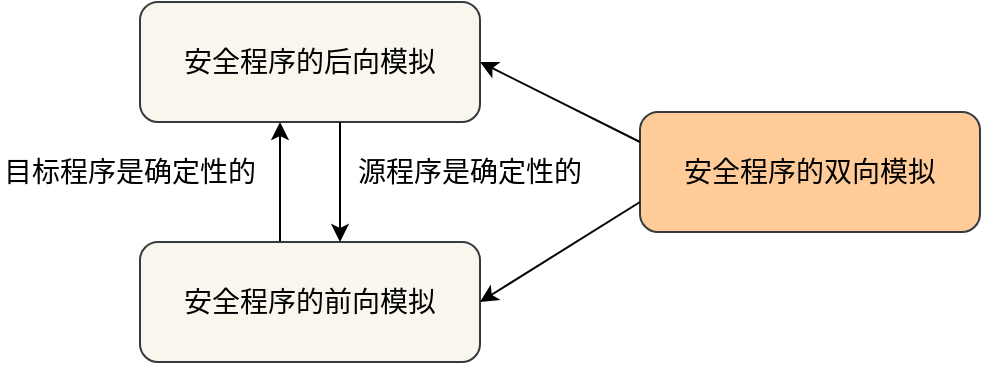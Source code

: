 <mxfile version="22.1.8" type="github">
  <diagram name="第 1 页" id="EeX_rejQWtDm-ab7zyp8">
    <mxGraphModel dx="982" dy="518" grid="1" gridSize="10" guides="1" tooltips="1" connect="1" arrows="1" fold="1" page="1" pageScale="1" pageWidth="827" pageHeight="1169" math="0" shadow="0">
      <root>
        <mxCell id="0" />
        <mxCell id="1" parent="0" />
        <mxCell id="qgKEdduDP3SCxEq1FxA4-24" value="" style="shape=connector;rounded=0;orthogonalLoop=1;jettySize=auto;html=1;labelBackgroundColor=default;strokeColor=default;align=center;verticalAlign=middle;fontFamily=Helvetica;fontSize=11;fontColor=default;endArrow=classic;" edge="1" parent="1">
          <mxGeometry relative="1" as="geometry">
            <mxPoint x="400" y="330" as="sourcePoint" />
            <mxPoint x="400" y="270" as="targetPoint" />
          </mxGeometry>
        </mxCell>
        <mxCell id="qgKEdduDP3SCxEq1FxA4-10" value="&lt;font style=&quot;font-size: 14px;&quot;&gt;安全程序的前向模拟&lt;/font&gt;" style="rounded=1;whiteSpace=wrap;html=1;fillColor=#f9f7ed;strokeColor=#36393d;" vertex="1" parent="1">
          <mxGeometry x="330" y="330" width="170" height="60" as="geometry" />
        </mxCell>
        <mxCell id="qgKEdduDP3SCxEq1FxA4-11" value="&lt;font style=&quot;font-size: 14px;&quot;&gt;安全程序的后向模拟&lt;/font&gt;" style="rounded=1;whiteSpace=wrap;html=1;fillColor=#f9f7ed;strokeColor=#36393d;" vertex="1" parent="1">
          <mxGeometry x="330" y="210" width="170" height="60" as="geometry" />
        </mxCell>
        <mxCell id="qgKEdduDP3SCxEq1FxA4-25" value="" style="shape=connector;rounded=0;orthogonalLoop=1;jettySize=auto;html=1;labelBackgroundColor=default;strokeColor=default;align=center;verticalAlign=middle;fontFamily=Helvetica;fontSize=11;fontColor=default;endArrow=classic;" edge="1" parent="1">
          <mxGeometry relative="1" as="geometry">
            <mxPoint x="430" y="270" as="sourcePoint" />
            <mxPoint x="430" y="330" as="targetPoint" />
          </mxGeometry>
        </mxCell>
        <mxCell id="qgKEdduDP3SCxEq1FxA4-26" value="&lt;font style=&quot;font-size: 14px;&quot;&gt;源程序是确定性的&lt;/font&gt;" style="text;html=1;strokeColor=none;fillColor=none;align=center;verticalAlign=middle;whiteSpace=wrap;rounded=0;fontSize=11;fontFamily=Helvetica;fontColor=default;" vertex="1" parent="1">
          <mxGeometry x="430" y="280" width="130" height="30" as="geometry" />
        </mxCell>
        <mxCell id="qgKEdduDP3SCxEq1FxA4-27" value="&lt;font style=&quot;font-size: 14px;&quot;&gt;目标程序是确定性的&lt;/font&gt;" style="text;html=1;strokeColor=none;fillColor=none;align=center;verticalAlign=middle;whiteSpace=wrap;rounded=0;fontSize=11;fontFamily=Helvetica;fontColor=default;" vertex="1" parent="1">
          <mxGeometry x="260" y="280" width="130" height="30" as="geometry" />
        </mxCell>
        <mxCell id="qgKEdduDP3SCxEq1FxA4-28" value="&lt;font style=&quot;font-size: 14px;&quot;&gt;安全程序的双向模拟&lt;/font&gt;" style="rounded=1;whiteSpace=wrap;html=1;fillColor=#ffcc99;strokeColor=#36393d;" vertex="1" parent="1">
          <mxGeometry x="580" y="265" width="170" height="60" as="geometry" />
        </mxCell>
        <mxCell id="qgKEdduDP3SCxEq1FxA4-30" value="" style="shape=connector;rounded=0;orthogonalLoop=1;jettySize=auto;html=1;labelBackgroundColor=default;strokeColor=default;align=center;verticalAlign=middle;fontFamily=Helvetica;fontSize=11;fontColor=default;endArrow=classic;exitX=0;exitY=0.25;exitDx=0;exitDy=0;entryX=1;entryY=0.5;entryDx=0;entryDy=0;" edge="1" parent="1" source="qgKEdduDP3SCxEq1FxA4-28" target="qgKEdduDP3SCxEq1FxA4-11">
          <mxGeometry relative="1" as="geometry">
            <mxPoint x="410" y="340" as="sourcePoint" />
            <mxPoint x="410" y="280" as="targetPoint" />
          </mxGeometry>
        </mxCell>
        <mxCell id="qgKEdduDP3SCxEq1FxA4-31" value="" style="shape=connector;rounded=0;orthogonalLoop=1;jettySize=auto;html=1;labelBackgroundColor=default;strokeColor=default;align=center;verticalAlign=middle;fontFamily=Helvetica;fontSize=11;fontColor=default;endArrow=classic;exitX=0;exitY=0.75;exitDx=0;exitDy=0;entryX=1;entryY=0.5;entryDx=0;entryDy=0;" edge="1" parent="1" source="qgKEdduDP3SCxEq1FxA4-28" target="qgKEdduDP3SCxEq1FxA4-10">
          <mxGeometry relative="1" as="geometry">
            <mxPoint x="590" y="305" as="sourcePoint" />
            <mxPoint x="510" y="250" as="targetPoint" />
          </mxGeometry>
        </mxCell>
      </root>
    </mxGraphModel>
  </diagram>
</mxfile>
